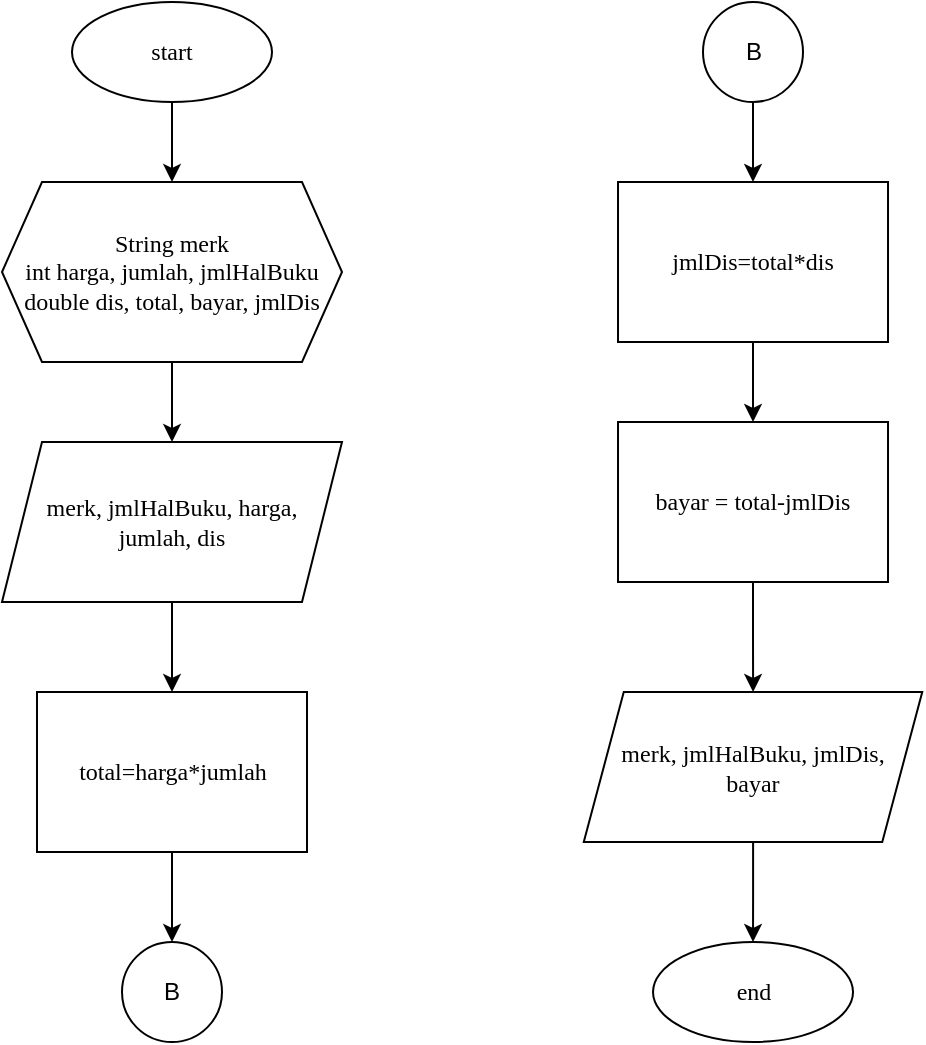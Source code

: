<mxfile version="21.7.5" type="device">
  <diagram name="Page-1" id="qJIlcv2ArcaQ8sCY3sF3">
    <mxGraphModel dx="1051" dy="557" grid="1" gridSize="10" guides="1" tooltips="1" connect="1" arrows="1" fold="1" page="1" pageScale="1" pageWidth="850" pageHeight="1100" math="0" shadow="0">
      <root>
        <mxCell id="0" />
        <mxCell id="1" parent="0" />
        <mxCell id="Fw5lrbPgnIcxgU9hdXDn-22" value="" style="edgeStyle=orthogonalEdgeStyle;rounded=0;orthogonalLoop=1;jettySize=auto;html=1;" edge="1" parent="1" source="Fw5lrbPgnIcxgU9hdXDn-3" target="Fw5lrbPgnIcxgU9hdXDn-17">
          <mxGeometry relative="1" as="geometry" />
        </mxCell>
        <mxCell id="Fw5lrbPgnIcxgU9hdXDn-3" value="jmlDis=total*dis" style="whiteSpace=wrap;html=1;fontFamily=Times New Roman;fontSize=12;" vertex="1" parent="1">
          <mxGeometry x="433.01" y="170" width="135" height="80" as="geometry" />
        </mxCell>
        <mxCell id="Fw5lrbPgnIcxgU9hdXDn-6" value="end" style="ellipse;whiteSpace=wrap;html=1;fontFamily=Times New Roman;fontSize=12;" vertex="1" parent="1">
          <mxGeometry x="450.51" y="550" width="100" height="50" as="geometry" />
        </mxCell>
        <mxCell id="Fw5lrbPgnIcxgU9hdXDn-7" value="" style="edgeStyle=orthogonalEdgeStyle;rounded=0;orthogonalLoop=1;jettySize=auto;html=1;" edge="1" parent="1" source="Fw5lrbPgnIcxgU9hdXDn-8" target="Fw5lrbPgnIcxgU9hdXDn-10">
          <mxGeometry relative="1" as="geometry" />
        </mxCell>
        <mxCell id="Fw5lrbPgnIcxgU9hdXDn-8" value="start" style="ellipse;whiteSpace=wrap;html=1;fontFamily=Times New Roman;fontSize=12;" vertex="1" parent="1">
          <mxGeometry x="160" y="80" width="100" height="50" as="geometry" />
        </mxCell>
        <mxCell id="Fw5lrbPgnIcxgU9hdXDn-9" value="" style="edgeStyle=orthogonalEdgeStyle;rounded=0;orthogonalLoop=1;jettySize=auto;html=1;fontFamily=Times New Roman;fontSize=12;" edge="1" parent="1" source="Fw5lrbPgnIcxgU9hdXDn-10" target="Fw5lrbPgnIcxgU9hdXDn-12">
          <mxGeometry relative="1" as="geometry" />
        </mxCell>
        <mxCell id="Fw5lrbPgnIcxgU9hdXDn-10" value="String merk&lt;br style=&quot;border-color: var(--border-color); font-size: 12px;&quot;&gt;int harga, jumlah, jmlHalBuku&lt;br style=&quot;border-color: var(--border-color); font-size: 12px;&quot;&gt;&lt;span style=&quot;font-size: 12px;&quot;&gt;double dis, total, bayar, jmlDis&lt;/span&gt;" style="shape=hexagon;perimeter=hexagonPerimeter2;whiteSpace=wrap;html=1;fixedSize=1;fontFamily=Times New Roman;fontSize=12;" vertex="1" parent="1">
          <mxGeometry x="125" y="170" width="170" height="90" as="geometry" />
        </mxCell>
        <mxCell id="Fw5lrbPgnIcxgU9hdXDn-29" value="" style="edgeStyle=orthogonalEdgeStyle;rounded=0;orthogonalLoop=1;jettySize=auto;html=1;" edge="1" parent="1" source="Fw5lrbPgnIcxgU9hdXDn-12" target="Fw5lrbPgnIcxgU9hdXDn-16">
          <mxGeometry relative="1" as="geometry" />
        </mxCell>
        <mxCell id="Fw5lrbPgnIcxgU9hdXDn-12" value="merk, jmlHalBuku, harga,&lt;br&gt;jumlah, dis" style="shape=parallelogram;perimeter=parallelogramPerimeter;whiteSpace=wrap;html=1;fixedSize=1;fontFamily=Times New Roman;fontSize=12;" vertex="1" parent="1">
          <mxGeometry x="125" y="300" width="170" height="80" as="geometry" />
        </mxCell>
        <mxCell id="Fw5lrbPgnIcxgU9hdXDn-13" value="B" style="ellipse;whiteSpace=wrap;html=1;aspect=fixed;align=center;" vertex="1" parent="1">
          <mxGeometry x="185" y="550" width="50" height="50" as="geometry" />
        </mxCell>
        <mxCell id="Fw5lrbPgnIcxgU9hdXDn-14" value="" style="edgeStyle=orthogonalEdgeStyle;rounded=0;orthogonalLoop=1;jettySize=auto;html=1;" edge="1" parent="1" source="Fw5lrbPgnIcxgU9hdXDn-15" target="Fw5lrbPgnIcxgU9hdXDn-3">
          <mxGeometry relative="1" as="geometry" />
        </mxCell>
        <mxCell id="Fw5lrbPgnIcxgU9hdXDn-15" value="B" style="ellipse;whiteSpace=wrap;html=1;aspect=fixed;align=center;" vertex="1" parent="1">
          <mxGeometry x="475.5" y="80" width="50" height="50" as="geometry" />
        </mxCell>
        <mxCell id="Fw5lrbPgnIcxgU9hdXDn-20" value="" style="edgeStyle=orthogonalEdgeStyle;rounded=0;orthogonalLoop=1;jettySize=auto;html=1;" edge="1" parent="1" source="Fw5lrbPgnIcxgU9hdXDn-16" target="Fw5lrbPgnIcxgU9hdXDn-13">
          <mxGeometry relative="1" as="geometry" />
        </mxCell>
        <mxCell id="Fw5lrbPgnIcxgU9hdXDn-16" value="total=harga*jumlah" style="whiteSpace=wrap;html=1;fontFamily=Times New Roman;fontSize=12;" vertex="1" parent="1">
          <mxGeometry x="142.5" y="425" width="135" height="80" as="geometry" />
        </mxCell>
        <mxCell id="Fw5lrbPgnIcxgU9hdXDn-26" value="" style="edgeStyle=orthogonalEdgeStyle;rounded=0;orthogonalLoop=1;jettySize=auto;html=1;" edge="1" parent="1" source="Fw5lrbPgnIcxgU9hdXDn-17" target="Fw5lrbPgnIcxgU9hdXDn-23">
          <mxGeometry relative="1" as="geometry" />
        </mxCell>
        <mxCell id="Fw5lrbPgnIcxgU9hdXDn-17" value="bayar = total-jmlDis" style="whiteSpace=wrap;html=1;fontFamily=Times New Roman;fontSize=12;" vertex="1" parent="1">
          <mxGeometry x="433.01" y="290" width="135" height="80" as="geometry" />
        </mxCell>
        <mxCell id="Fw5lrbPgnIcxgU9hdXDn-27" value="" style="edgeStyle=orthogonalEdgeStyle;rounded=0;orthogonalLoop=1;jettySize=auto;html=1;" edge="1" parent="1" source="Fw5lrbPgnIcxgU9hdXDn-23" target="Fw5lrbPgnIcxgU9hdXDn-6">
          <mxGeometry relative="1" as="geometry" />
        </mxCell>
        <mxCell id="Fw5lrbPgnIcxgU9hdXDn-23" value="merk, jmlHalBuku, jmlDis,&lt;br&gt;bayar" style="shape=parallelogram;perimeter=parallelogramPerimeter;whiteSpace=wrap;html=1;fixedSize=1;fontFamily=Times New Roman;fontSize=12;" vertex="1" parent="1">
          <mxGeometry x="415.88" y="425" width="169.25" height="75" as="geometry" />
        </mxCell>
      </root>
    </mxGraphModel>
  </diagram>
</mxfile>
